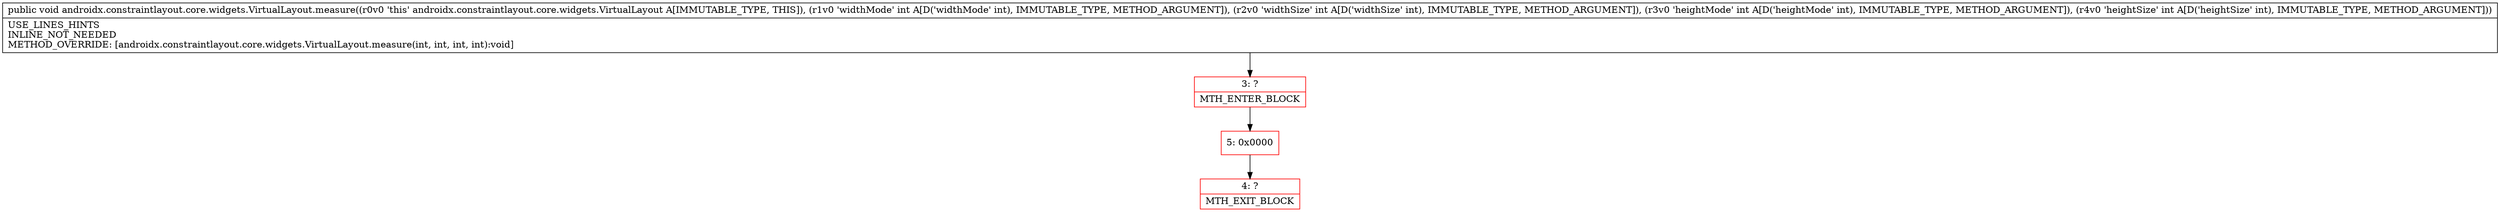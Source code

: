 digraph "CFG forandroidx.constraintlayout.core.widgets.VirtualLayout.measure(IIII)V" {
subgraph cluster_Region_481421986 {
label = "R(0)";
node [shape=record,color=blue];
}
Node_3 [shape=record,color=red,label="{3\:\ ?|MTH_ENTER_BLOCK\l}"];
Node_5 [shape=record,color=red,label="{5\:\ 0x0000}"];
Node_4 [shape=record,color=red,label="{4\:\ ?|MTH_EXIT_BLOCK\l}"];
MethodNode[shape=record,label="{public void androidx.constraintlayout.core.widgets.VirtualLayout.measure((r0v0 'this' androidx.constraintlayout.core.widgets.VirtualLayout A[IMMUTABLE_TYPE, THIS]), (r1v0 'widthMode' int A[D('widthMode' int), IMMUTABLE_TYPE, METHOD_ARGUMENT]), (r2v0 'widthSize' int A[D('widthSize' int), IMMUTABLE_TYPE, METHOD_ARGUMENT]), (r3v0 'heightMode' int A[D('heightMode' int), IMMUTABLE_TYPE, METHOD_ARGUMENT]), (r4v0 'heightSize' int A[D('heightSize' int), IMMUTABLE_TYPE, METHOD_ARGUMENT]))  | USE_LINES_HINTS\lINLINE_NOT_NEEDED\lMETHOD_OVERRIDE: [androidx.constraintlayout.core.widgets.VirtualLayout.measure(int, int, int, int):void]\l}"];
MethodNode -> Node_3;Node_3 -> Node_5;
Node_5 -> Node_4;
}

